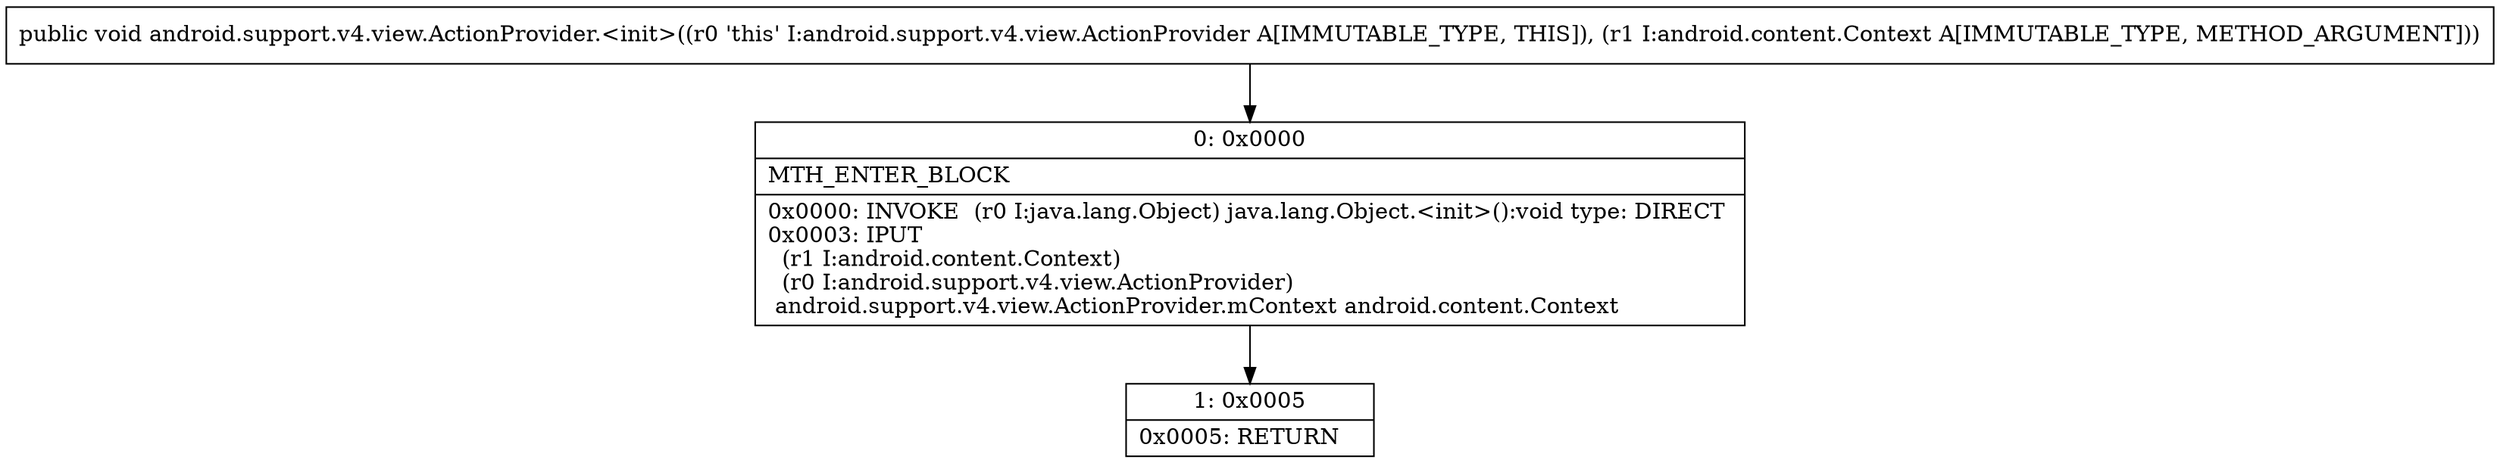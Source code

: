 digraph "CFG forandroid.support.v4.view.ActionProvider.\<init\>(Landroid\/content\/Context;)V" {
Node_0 [shape=record,label="{0\:\ 0x0000|MTH_ENTER_BLOCK\l|0x0000: INVOKE  (r0 I:java.lang.Object) java.lang.Object.\<init\>():void type: DIRECT \l0x0003: IPUT  \l  (r1 I:android.content.Context)\l  (r0 I:android.support.v4.view.ActionProvider)\l android.support.v4.view.ActionProvider.mContext android.content.Context \l}"];
Node_1 [shape=record,label="{1\:\ 0x0005|0x0005: RETURN   \l}"];
MethodNode[shape=record,label="{public void android.support.v4.view.ActionProvider.\<init\>((r0 'this' I:android.support.v4.view.ActionProvider A[IMMUTABLE_TYPE, THIS]), (r1 I:android.content.Context A[IMMUTABLE_TYPE, METHOD_ARGUMENT])) }"];
MethodNode -> Node_0;
Node_0 -> Node_1;
}

